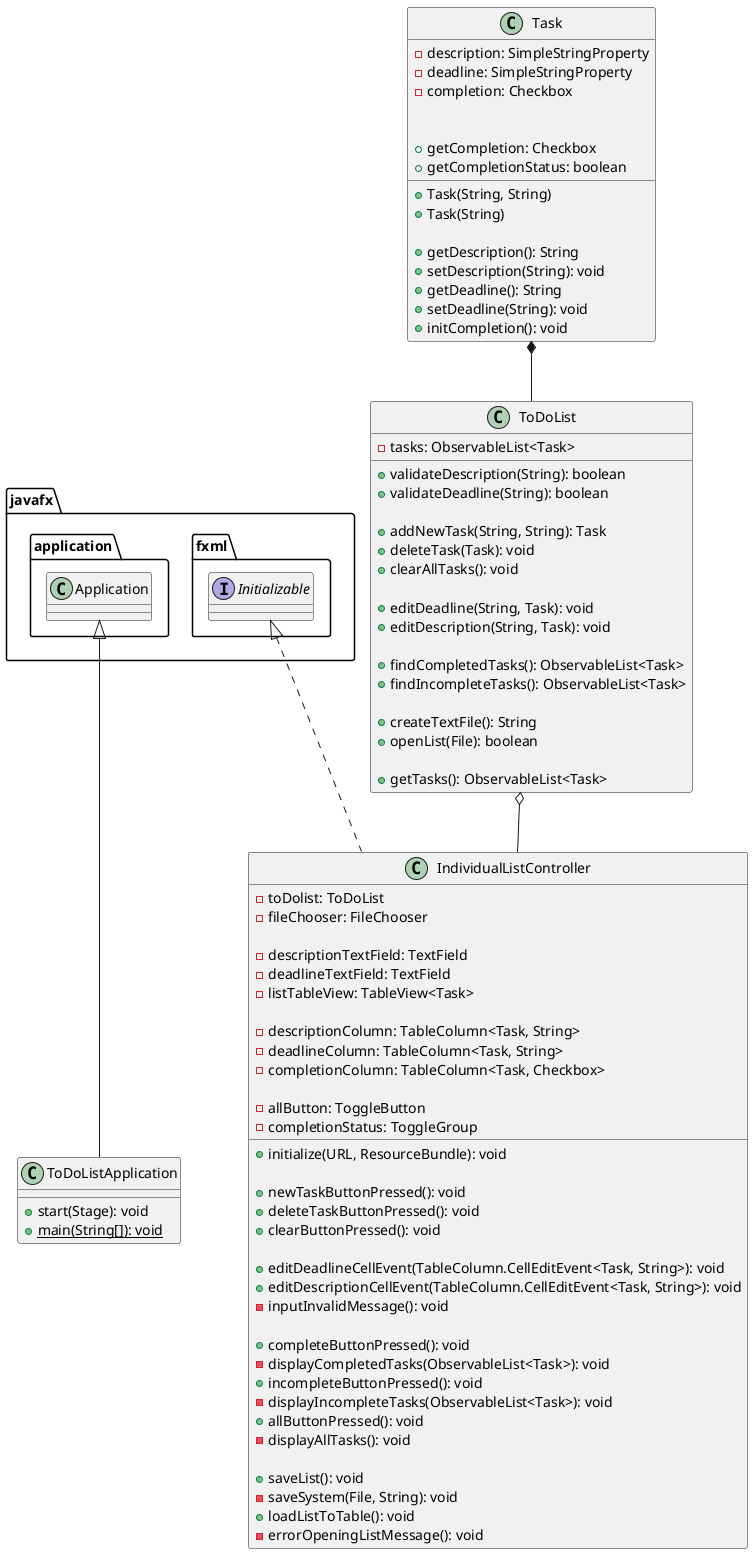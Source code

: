 /*
 *  UCF COP3330 Fall 2021 Application Assignment 1 Solution
 *  Copyright 2021 Zakaria Antifit
 */

@startuml
'https://plantuml.com/class-diagram

javafx.application.Application <|-- ToDoListApplication
class IndividualListController implements javafx.fxml.Initializable
Task *-- ToDoList
ToDoList o-- IndividualListController

class ToDoListApplication {
    + start(Stage): void
    + {static} main(String[]): void
}

class IndividualListController {
    - toDolist: ToDoList
    - fileChooser: FileChooser

    'FXML variables
    - descriptionTextField: TextField
    - deadlineTextField: TextField
    - listTableView: TableView<Task>

    - descriptionColumn: TableColumn<Task, String>
    - deadlineColumn: TableColumn<Task, String>
    - completionColumn: TableColumn<Task, Checkbox>

    - allButton: ToggleButton
    - completionStatus: ToggleGroup

    + initialize(URL, ResourceBundle): void

    + newTaskButtonPressed(): void
    + deleteTaskButtonPressed(): void
    + clearButtonPressed(): void

    + editDeadlineCellEvent(TableColumn.CellEditEvent<Task, String>): void
    + editDescriptionCellEvent(TableColumn.CellEditEvent<Task, String>): void
    - inputInvalidMessage(): void

    + completeButtonPressed(): void
    - displayCompletedTasks(ObservableList<Task>): void
    + incompleteButtonPressed(): void
    - displayIncompleteTasks(ObservableList<Task>): void
    + allButtonPressed(): void
    - displayAllTasks(): void

    + saveList(): void
    - saveSystem(File, String): void
    + loadListToTable(): void
    - errorOpeningListMessage(): void

}

class ToDoList {
    - tasks: ObservableList<Task>

    + validateDescription(String): boolean
    + validateDeadline(String): boolean

    + addNewTask(String, String): Task
    + deleteTask(Task): void
    + clearAllTasks(): void

    + editDeadline(String, Task): void
    + editDescription(String, Task): void

    + findCompletedTasks(): ObservableList<Task>
    + findIncompleteTasks(): ObservableList<Task>

    + createTextFile(): String
    + openList(File): boolean

    + getTasks(): ObservableList<Task>
}

class Task {
    - description: SimpleStringProperty
    - deadline: SimpleStringProperty
    - completion: Checkbox

    + Task(String, String)
    + Task(String)

    + getDescription(): String
    + setDescription(String): void
    + getDeadline(): String
    + setDeadline(String): void
    + initCompletion(): void
    + getCompletion: Checkbox
    + getCompletionStatus: boolean
}

@enduml